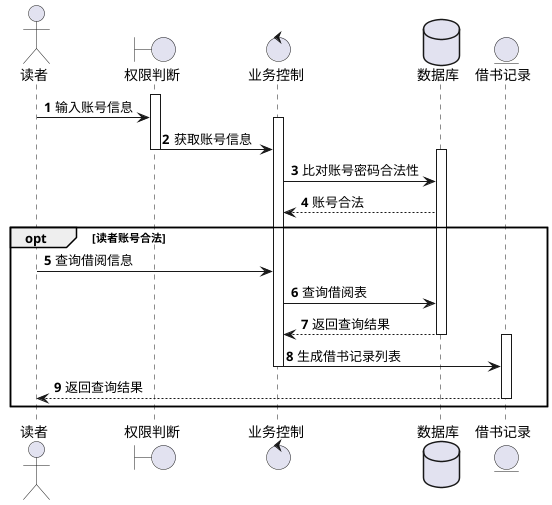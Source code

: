 @startuml
actor 读者
boundary 权限判断
control 业务控制
database 数据库
entity 借书记录

autonumber

activate 权限判断
读者 -> 权限判断 :  输入账号信息
activate 业务控制
权限判断 -> 业务控制 : 获取账号信息
deactivate 权限判断
activate 数据库
业务控制 -> 数据库 : 比对账号密码合法性
数据库 --> 业务控制 : 账号合法
opt 读者账号合法
读者 -> 业务控制 :  查询借阅信息
业务控制 -> 数据库 : 查询借阅表
数据库 --> 业务控制 : 返回查询结果
deactivate 数据库
activate 借书记录
业务控制 -> 借书记录 : 生成借书记录列表
deactivate 业务控制
借书记录 --> 读者 : 返回查询结果
deactivate 借书记录
end

@enduml